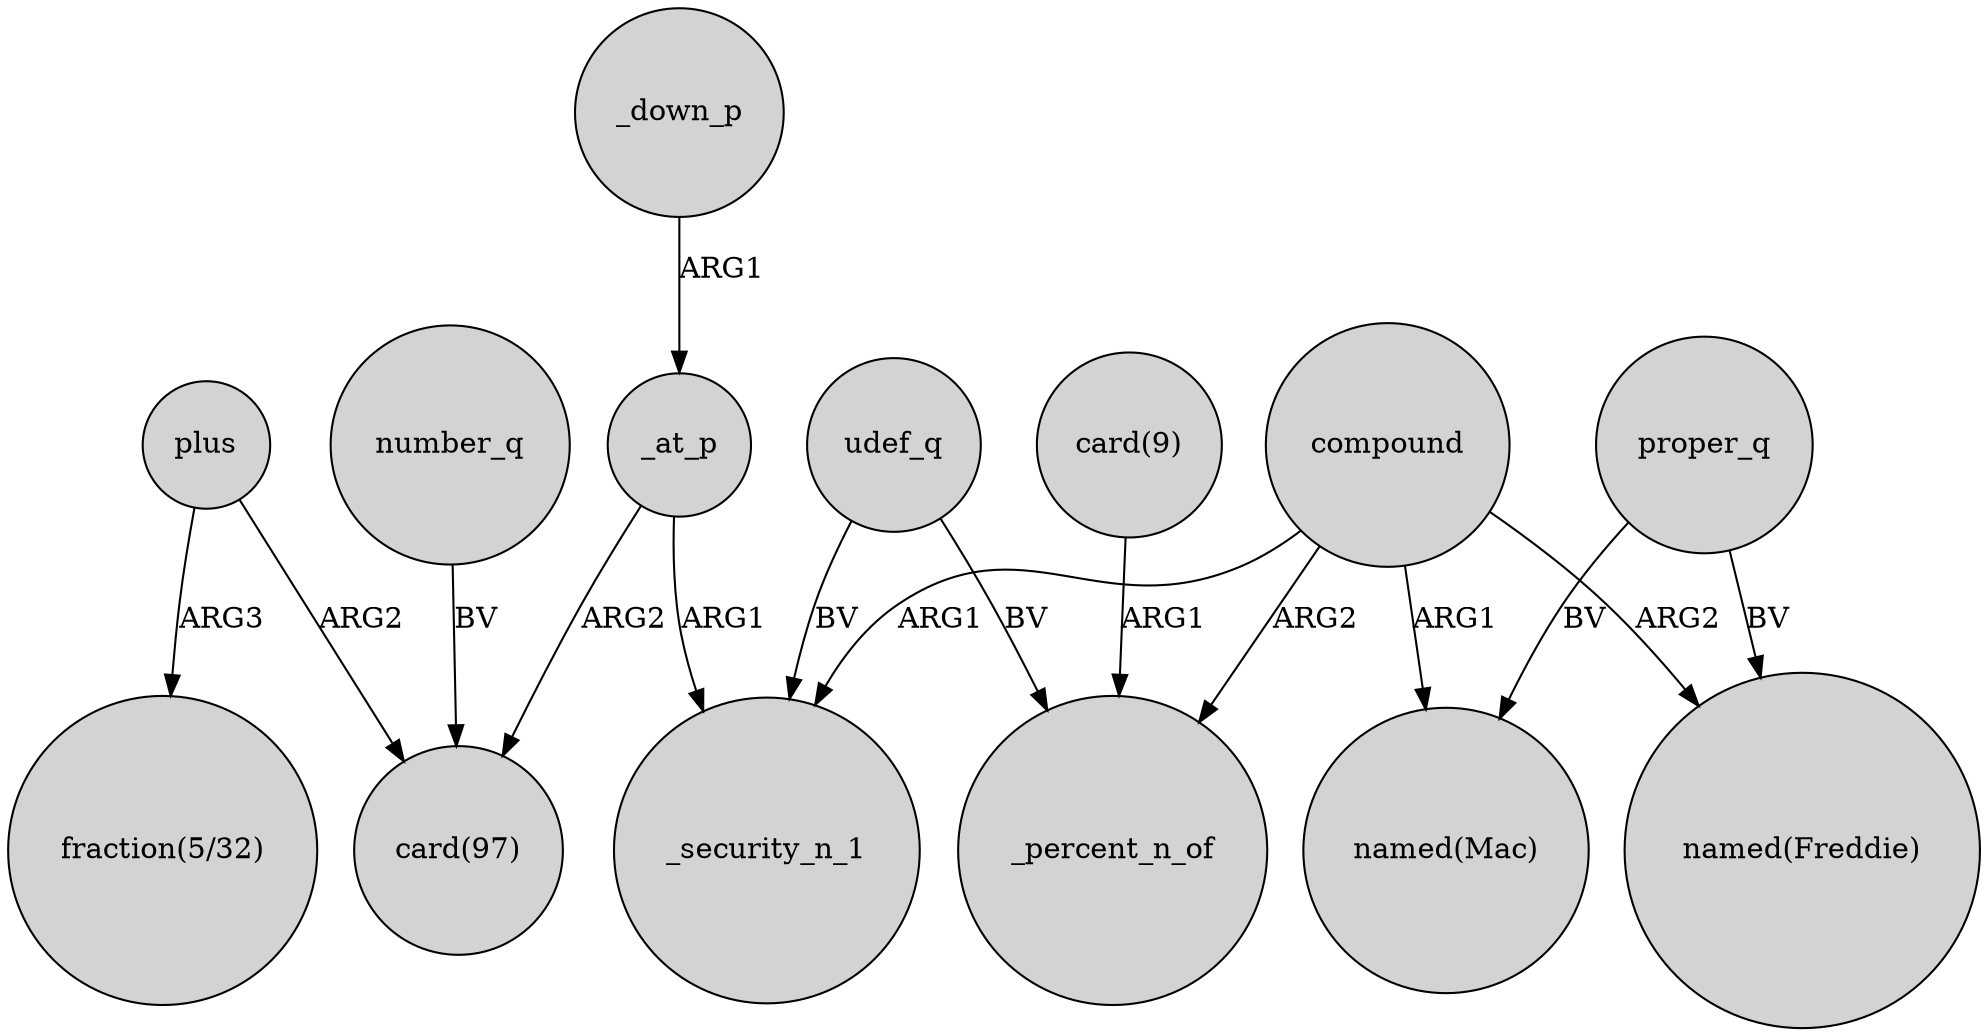 digraph {
	node [shape=circle style=filled]
	plus -> "fraction(5/32)" [label=ARG3]
	"card(9)" -> _percent_n_of [label=ARG1]
	_at_p -> "card(97)" [label=ARG2]
	compound -> "named(Mac)" [label=ARG1]
	number_q -> "card(97)" [label=BV]
	udef_q -> _percent_n_of [label=BV]
	proper_q -> "named(Mac)" [label=BV]
	proper_q -> "named(Freddie)" [label=BV]
	compound -> _security_n_1 [label=ARG1]
	compound -> _percent_n_of [label=ARG2]
	_down_p -> _at_p [label=ARG1]
	plus -> "card(97)" [label=ARG2]
	_at_p -> _security_n_1 [label=ARG1]
	udef_q -> _security_n_1 [label=BV]
	compound -> "named(Freddie)" [label=ARG2]
}
